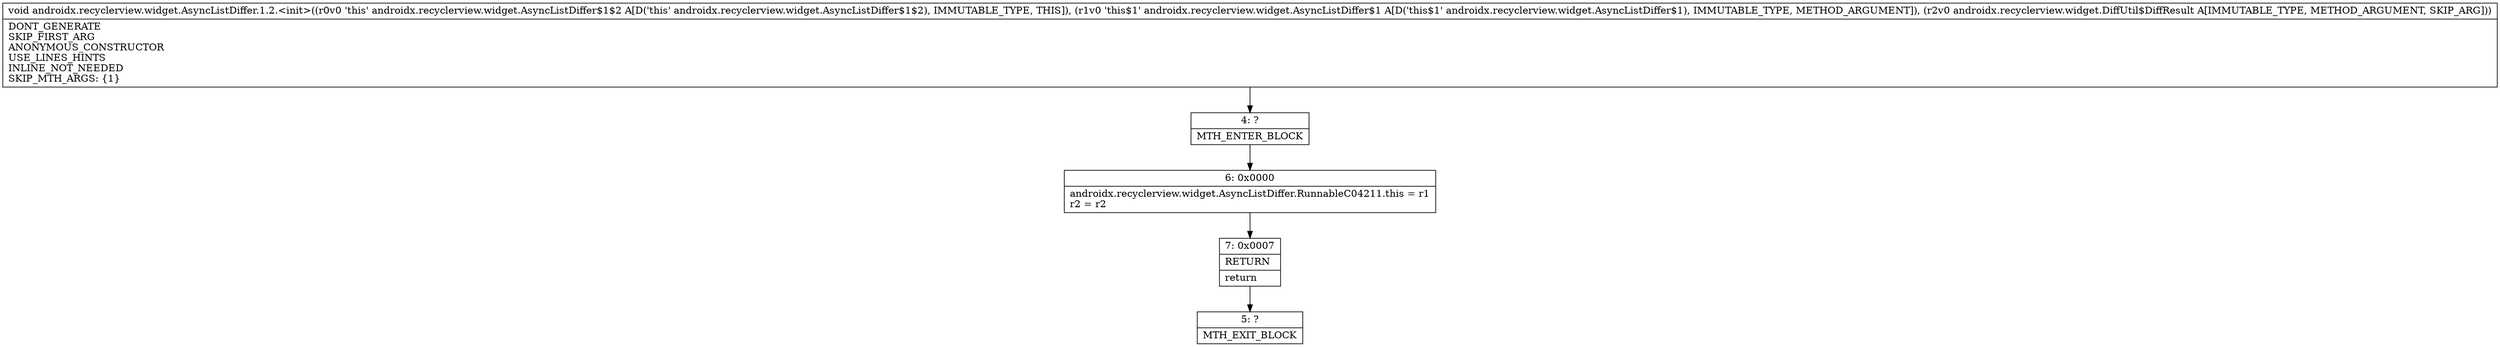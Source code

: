 digraph "CFG forandroidx.recyclerview.widget.AsyncListDiffer.1.2.\<init\>(Landroidx\/recyclerview\/widget\/AsyncListDiffer$1;Landroidx\/recyclerview\/widget\/DiffUtil$DiffResult;)V" {
Node_4 [shape=record,label="{4\:\ ?|MTH_ENTER_BLOCK\l}"];
Node_6 [shape=record,label="{6\:\ 0x0000|androidx.recyclerview.widget.AsyncListDiffer.RunnableC04211.this = r1\lr2 = r2\l}"];
Node_7 [shape=record,label="{7\:\ 0x0007|RETURN\l|return\l}"];
Node_5 [shape=record,label="{5\:\ ?|MTH_EXIT_BLOCK\l}"];
MethodNode[shape=record,label="{void androidx.recyclerview.widget.AsyncListDiffer.1.2.\<init\>((r0v0 'this' androidx.recyclerview.widget.AsyncListDiffer$1$2 A[D('this' androidx.recyclerview.widget.AsyncListDiffer$1$2), IMMUTABLE_TYPE, THIS]), (r1v0 'this$1' androidx.recyclerview.widget.AsyncListDiffer$1 A[D('this$1' androidx.recyclerview.widget.AsyncListDiffer$1), IMMUTABLE_TYPE, METHOD_ARGUMENT]), (r2v0 androidx.recyclerview.widget.DiffUtil$DiffResult A[IMMUTABLE_TYPE, METHOD_ARGUMENT, SKIP_ARG]))  | DONT_GENERATE\lSKIP_FIRST_ARG\lANONYMOUS_CONSTRUCTOR\lUSE_LINES_HINTS\lINLINE_NOT_NEEDED\lSKIP_MTH_ARGS: \{1\}\l}"];
MethodNode -> Node_4;Node_4 -> Node_6;
Node_6 -> Node_7;
Node_7 -> Node_5;
}

